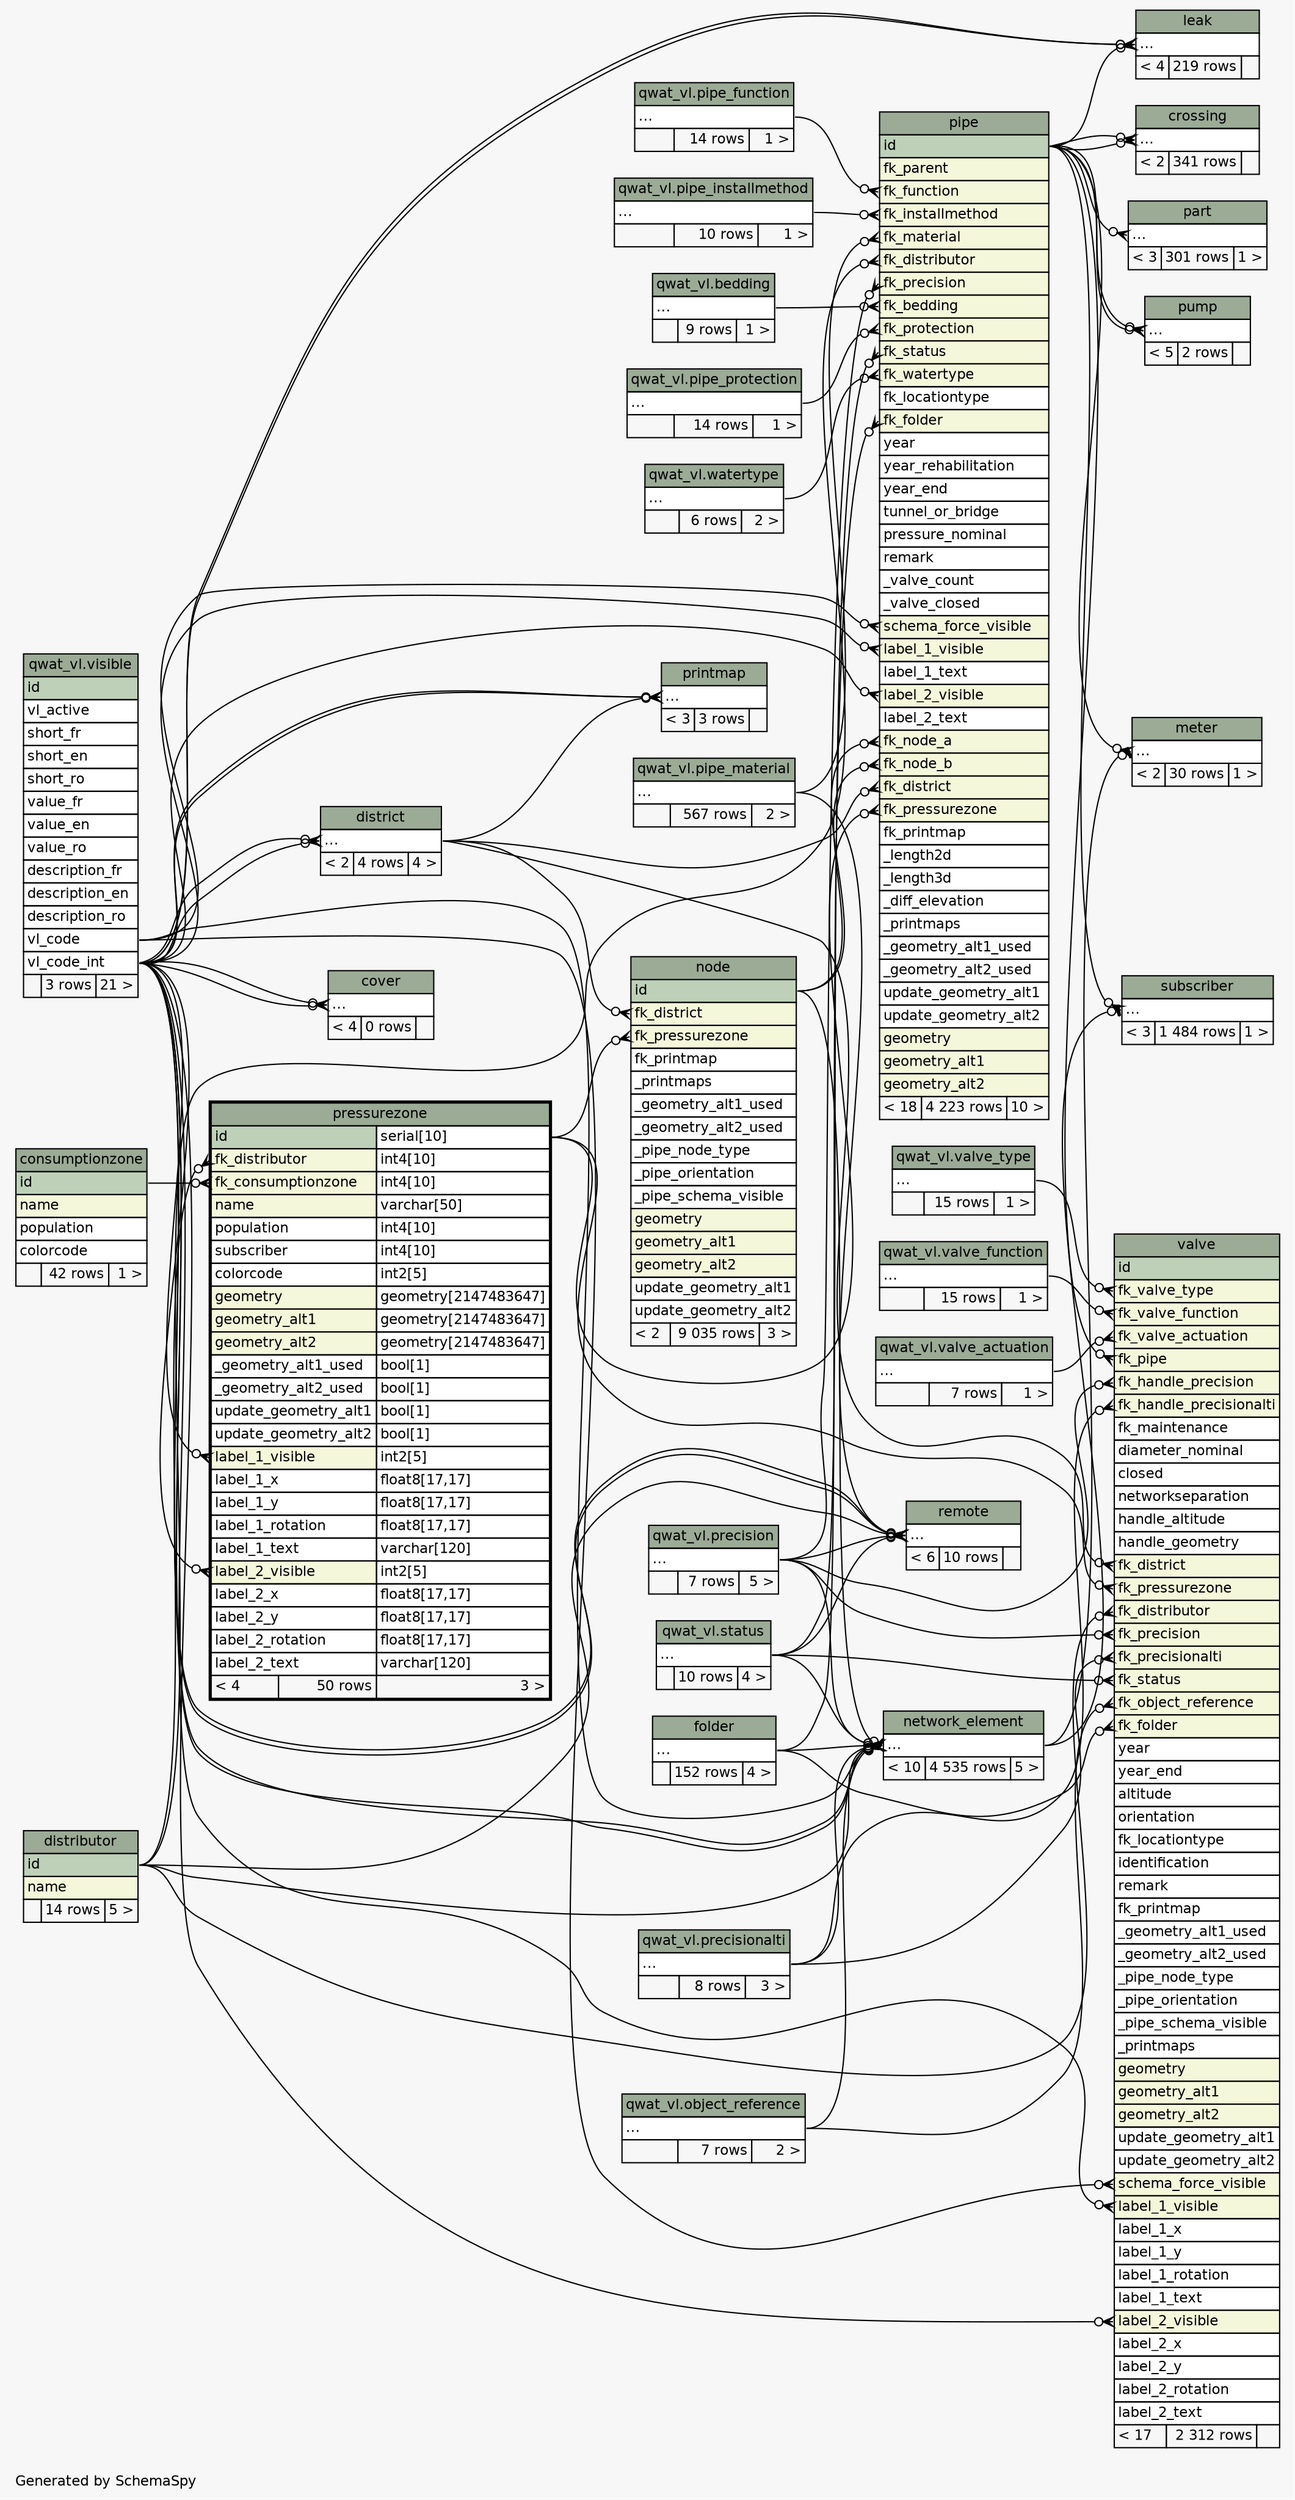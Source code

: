 // dot 2.38.0 on Linux 4.8.0-42-generic
// SchemaSpy rev 590
digraph "twoDegreesRelationshipsDiagram" {
  graph [
    rankdir="RL"
    bgcolor="#f7f7f7"
    label="\nGenerated by SchemaSpy"
    labeljust="l"
    nodesep="0.18"
    ranksep="0.46"
    fontname="Helvetica"
    fontsize="11"
  ];
  node [
    fontname="Helvetica"
    fontsize="11"
    shape="plaintext"
  ];
  edge [
    arrowsize="0.8"
  ];
  "cover":"elipses":w -> "qwat_vl.visible":"vl_code_int":e [arrowhead=none dir=back arrowtail=crowodot];
  "cover":"elipses":w -> "qwat_vl.visible":"vl_code_int":e [arrowhead=none dir=back arrowtail=crowodot];
  "crossing":"elipses":w -> "pipe":"id":e [arrowhead=none dir=back arrowtail=crowodot];
  "crossing":"elipses":w -> "pipe":"id":e [arrowhead=none dir=back arrowtail=crowodot];
  "district":"elipses":w -> "qwat_vl.visible":"vl_code_int":e [arrowhead=none dir=back arrowtail=crowodot];
  "district":"elipses":w -> "qwat_vl.visible":"vl_code_int":e [arrowhead=none dir=back arrowtail=crowodot];
  "leak":"elipses":w -> "pipe":"id":e [arrowhead=none dir=back arrowtail=crowodot];
  "leak":"elipses":w -> "qwat_vl.visible":"vl_code_int":e [arrowhead=none dir=back arrowtail=crowodot];
  "leak":"elipses":w -> "qwat_vl.visible":"vl_code_int":e [arrowhead=none dir=back arrowtail=crowodot];
  "meter":"elipses":w -> "pipe":"id":e [arrowhead=none dir=back arrowtail=crowodot];
  "meter":"elipses":w -> "network_element":"elipses":e [arrowhead=none dir=back arrowtail=teeodot];
  "network_element":"elipses":w -> "distributor":"id":e [arrowhead=none dir=back arrowtail=crowodot];
  "network_element":"elipses":w -> "folder":"elipses":e [arrowhead=none dir=back arrowtail=crowodot];
  "network_element":"elipses":w -> "qwat_vl.object_reference":"elipses":e [arrowhead=none dir=back arrowtail=crowodot];
  "network_element":"elipses":w -> "qwat_vl.precision":"elipses":e [arrowhead=none dir=back arrowtail=crowodot];
  "network_element":"elipses":w -> "qwat_vl.precisionalti":"elipses":e [arrowhead=none dir=back arrowtail=crowodot];
  "network_element":"elipses":w -> "qwat_vl.status":"elipses":e [arrowhead=none dir=back arrowtail=crowodot];
  "network_element":"elipses":w -> "node":"id":e [arrowhead=none dir=back arrowtail=teeodot];
  "network_element":"elipses":w -> "qwat_vl.visible":"vl_code_int":e [arrowhead=none dir=back arrowtail=crowodot];
  "network_element":"elipses":w -> "qwat_vl.visible":"vl_code_int":e [arrowhead=none dir=back arrowtail=crowodot];
  "network_element":"elipses":w -> "qwat_vl.visible":"vl_code":e [arrowhead=none dir=back arrowtail=crowodot];
  "node":"fk_district":w -> "district":"elipses":e [arrowhead=none dir=back arrowtail=crowodot];
  "node":"fk_pressurezone":w -> "pressurezone":"id.type":e [arrowhead=none dir=back arrowtail=crowodot];
  "part":"elipses":w -> "pipe":"id":e [arrowhead=none dir=back arrowtail=crowodot];
  "pipe":"fk_bedding":w -> "qwat_vl.bedding":"elipses":e [arrowhead=none dir=back arrowtail=crowodot];
  "pipe":"fk_distributor":w -> "distributor":"id":e [arrowhead=none dir=back arrowtail=crowodot];
  "pipe":"fk_district":w -> "district":"elipses":e [arrowhead=none dir=back arrowtail=crowodot];
  "pipe":"fk_folder":w -> "folder":"elipses":e [arrowhead=none dir=back arrowtail=crowodot];
  "pipe":"fk_function":w -> "qwat_vl.pipe_function":"elipses":e [arrowhead=none dir=back arrowtail=crowodot];
  "pipe":"fk_installmethod":w -> "qwat_vl.pipe_installmethod":"elipses":e [arrowhead=none dir=back arrowtail=crowodot];
  "pipe":"fk_material":w -> "qwat_vl.pipe_material":"elipses":e [arrowhead=none dir=back arrowtail=crowodot];
  "pipe":"fk_node_a":w -> "node":"id":e [arrowhead=none dir=back arrowtail=crowodot];
  "pipe":"fk_node_b":w -> "node":"id":e [arrowhead=none dir=back arrowtail=crowodot];
  "pipe":"fk_precision":w -> "qwat_vl.precision":"elipses":e [arrowhead=none dir=back arrowtail=crowodot];
  "pipe":"fk_pressurezone":w -> "pressurezone":"id.type":e [arrowhead=none dir=back arrowtail=crowodot];
  "pipe":"fk_protection":w -> "qwat_vl.pipe_protection":"elipses":e [arrowhead=none dir=back arrowtail=crowodot];
  "pipe":"fk_status":w -> "qwat_vl.status":"elipses":e [arrowhead=none dir=back arrowtail=crowodot];
  "pipe":"fk_watertype":w -> "qwat_vl.watertype":"elipses":e [arrowhead=none dir=back arrowtail=crowodot];
  "pipe":"label_1_visible":w -> "qwat_vl.visible":"vl_code_int":e [arrowhead=none dir=back arrowtail=crowodot];
  "pipe":"label_2_visible":w -> "qwat_vl.visible":"vl_code_int":e [arrowhead=none dir=back arrowtail=crowodot];
  "pipe":"schema_force_visible":w -> "qwat_vl.visible":"vl_code":e [arrowhead=none dir=back arrowtail=crowodot];
  "pressurezone":"fk_consumptionzone":w -> "consumptionzone":"id":e [arrowhead=none dir=back arrowtail=crowodot];
  "pressurezone":"fk_distributor":w -> "distributor":"id":e [arrowhead=none dir=back arrowtail=crowodot];
  "pressurezone":"label_1_visible":w -> "qwat_vl.visible":"vl_code_int":e [arrowhead=none dir=back arrowtail=crowodot];
  "pressurezone":"label_2_visible":w -> "qwat_vl.visible":"vl_code_int":e [arrowhead=none dir=back arrowtail=crowodot];
  "printmap":"elipses":w -> "district":"elipses":e [arrowhead=none dir=back arrowtail=crowodot];
  "printmap":"elipses":w -> "qwat_vl.visible":"vl_code_int":e [arrowhead=none dir=back arrowtail=crowodot];
  "printmap":"elipses":w -> "qwat_vl.visible":"vl_code_int":e [arrowhead=none dir=back arrowtail=crowodot];
  "pump":"elipses":w -> "pipe":"id":e [arrowhead=none dir=back arrowtail=crowodot];
  "pump":"elipses":w -> "pipe":"id":e [arrowhead=none dir=back arrowtail=crowodot];
  "remote":"elipses":w -> "distributor":"id":e [arrowhead=none dir=back arrowtail=crowodot];
  "remote":"elipses":w -> "qwat_vl.pipe_material":"elipses":e [arrowhead=none dir=back arrowtail=crowodot];
  "remote":"elipses":w -> "qwat_vl.precision":"elipses":e [arrowhead=none dir=back arrowtail=crowodot];
  "remote":"elipses":w -> "qwat_vl.status":"elipses":e [arrowhead=none dir=back arrowtail=crowodot];
  "remote":"elipses":w -> "qwat_vl.visible":"vl_code_int":e [arrowhead=none dir=back arrowtail=crowodot];
  "remote":"elipses":w -> "qwat_vl.visible":"vl_code_int":e [arrowhead=none dir=back arrowtail=crowodot];
  "subscriber":"elipses":w -> "pipe":"id":e [arrowhead=none dir=back arrowtail=crowodot];
  "subscriber":"elipses":w -> "network_element":"elipses":e [arrowhead=none dir=back arrowtail=teeodot];
  "valve":"fk_distributor":w -> "distributor":"id":e [arrowhead=none dir=back arrowtail=crowodot];
  "valve":"fk_district":w -> "district":"elipses":e [arrowhead=none dir=back arrowtail=crowodot];
  "valve":"fk_folder":w -> "folder":"elipses":e [arrowhead=none dir=back arrowtail=crowodot];
  "valve":"fk_handle_precision":w -> "qwat_vl.precision":"elipses":e [arrowhead=none dir=back arrowtail=crowodot];
  "valve":"fk_handle_precisionalti":w -> "qwat_vl.precisionalti":"elipses":e [arrowhead=none dir=back arrowtail=crowodot];
  "valve":"fk_object_reference":w -> "qwat_vl.object_reference":"elipses":e [arrowhead=none dir=back arrowtail=crowodot];
  "valve":"fk_pipe":w -> "pipe":"id":e [arrowhead=none dir=back arrowtail=crowodot];
  "valve":"fk_precision":w -> "qwat_vl.precision":"elipses":e [arrowhead=none dir=back arrowtail=crowodot];
  "valve":"fk_precisionalti":w -> "qwat_vl.precisionalti":"elipses":e [arrowhead=none dir=back arrowtail=crowodot];
  "valve":"fk_pressurezone":w -> "pressurezone":"id.type":e [arrowhead=none dir=back arrowtail=crowodot];
  "valve":"fk_status":w -> "qwat_vl.status":"elipses":e [arrowhead=none dir=back arrowtail=crowodot];
  "valve":"fk_valve_actuation":w -> "qwat_vl.valve_actuation":"elipses":e [arrowhead=none dir=back arrowtail=crowodot];
  "valve":"fk_valve_function":w -> "qwat_vl.valve_function":"elipses":e [arrowhead=none dir=back arrowtail=crowodot];
  "valve":"fk_valve_type":w -> "qwat_vl.valve_type":"elipses":e [arrowhead=none dir=back arrowtail=crowodot];
  "valve":"label_1_visible":w -> "qwat_vl.visible":"vl_code_int":e [arrowhead=none dir=back arrowtail=crowodot];
  "valve":"label_2_visible":w -> "qwat_vl.visible":"vl_code_int":e [arrowhead=none dir=back arrowtail=crowodot];
  "valve":"schema_force_visible":w -> "qwat_vl.visible":"vl_code":e [arrowhead=none dir=back arrowtail=crowodot];
  "qwat_vl.bedding" [
    label=<
    <TABLE BORDER="0" CELLBORDER="1" CELLSPACING="0" BGCOLOR="#ffffff">
      <TR><TD COLSPAN="3" BGCOLOR="#9bab96" ALIGN="CENTER">qwat_vl.bedding</TD></TR>
      <TR><TD PORT="elipses" COLSPAN="3" ALIGN="LEFT">...</TD></TR>
      <TR><TD ALIGN="LEFT" BGCOLOR="#f7f7f7">  </TD><TD ALIGN="RIGHT" BGCOLOR="#f7f7f7">9 rows</TD><TD ALIGN="RIGHT" BGCOLOR="#f7f7f7">1 &gt;</TD></TR>
    </TABLE>>
    URL="../../qwat_vl/tables/bedding.html"
    tooltip="qwat_vl.bedding"
  ];
  "consumptionzone" [
    label=<
    <TABLE BORDER="0" CELLBORDER="1" CELLSPACING="0" BGCOLOR="#ffffff">
      <TR><TD COLSPAN="3" BGCOLOR="#9bab96" ALIGN="CENTER">consumptionzone</TD></TR>
      <TR><TD PORT="id" COLSPAN="3" BGCOLOR="#bed1b8" ALIGN="LEFT">id</TD></TR>
      <TR><TD PORT="name" COLSPAN="3" BGCOLOR="#f4f7da" ALIGN="LEFT">name</TD></TR>
      <TR><TD PORT="population" COLSPAN="3" ALIGN="LEFT">population</TD></TR>
      <TR><TD PORT="colorcode" COLSPAN="3" ALIGN="LEFT">colorcode</TD></TR>
      <TR><TD ALIGN="LEFT" BGCOLOR="#f7f7f7">  </TD><TD ALIGN="RIGHT" BGCOLOR="#f7f7f7">42 rows</TD><TD ALIGN="RIGHT" BGCOLOR="#f7f7f7">1 &gt;</TD></TR>
    </TABLE>>
    URL="consumptionzone.html"
    tooltip="consumptionzone"
  ];
  "cover" [
    label=<
    <TABLE BORDER="0" CELLBORDER="1" CELLSPACING="0" BGCOLOR="#ffffff">
      <TR><TD COLSPAN="3" BGCOLOR="#9bab96" ALIGN="CENTER">cover</TD></TR>
      <TR><TD PORT="elipses" COLSPAN="3" ALIGN="LEFT">...</TD></TR>
      <TR><TD ALIGN="LEFT" BGCOLOR="#f7f7f7">&lt; 4</TD><TD ALIGN="RIGHT" BGCOLOR="#f7f7f7">0 rows</TD><TD ALIGN="RIGHT" BGCOLOR="#f7f7f7">  </TD></TR>
    </TABLE>>
    URL="cover.html"
    tooltip="cover"
  ];
  "crossing" [
    label=<
    <TABLE BORDER="0" CELLBORDER="1" CELLSPACING="0" BGCOLOR="#ffffff">
      <TR><TD COLSPAN="3" BGCOLOR="#9bab96" ALIGN="CENTER">crossing</TD></TR>
      <TR><TD PORT="elipses" COLSPAN="3" ALIGN="LEFT">...</TD></TR>
      <TR><TD ALIGN="LEFT" BGCOLOR="#f7f7f7">&lt; 2</TD><TD ALIGN="RIGHT" BGCOLOR="#f7f7f7">341 rows</TD><TD ALIGN="RIGHT" BGCOLOR="#f7f7f7">  </TD></TR>
    </TABLE>>
    URL="crossing.html"
    tooltip="crossing"
  ];
  "distributor" [
    label=<
    <TABLE BORDER="0" CELLBORDER="1" CELLSPACING="0" BGCOLOR="#ffffff">
      <TR><TD COLSPAN="3" BGCOLOR="#9bab96" ALIGN="CENTER">distributor</TD></TR>
      <TR><TD PORT="id" COLSPAN="3" BGCOLOR="#bed1b8" ALIGN="LEFT">id</TD></TR>
      <TR><TD PORT="name" COLSPAN="3" BGCOLOR="#f4f7da" ALIGN="LEFT">name</TD></TR>
      <TR><TD ALIGN="LEFT" BGCOLOR="#f7f7f7">  </TD><TD ALIGN="RIGHT" BGCOLOR="#f7f7f7">14 rows</TD><TD ALIGN="RIGHT" BGCOLOR="#f7f7f7">5 &gt;</TD></TR>
    </TABLE>>
    URL="distributor.html"
    tooltip="distributor"
  ];
  "district" [
    label=<
    <TABLE BORDER="0" CELLBORDER="1" CELLSPACING="0" BGCOLOR="#ffffff">
      <TR><TD COLSPAN="3" BGCOLOR="#9bab96" ALIGN="CENTER">district</TD></TR>
      <TR><TD PORT="elipses" COLSPAN="3" ALIGN="LEFT">...</TD></TR>
      <TR><TD ALIGN="LEFT" BGCOLOR="#f7f7f7">&lt; 2</TD><TD ALIGN="RIGHT" BGCOLOR="#f7f7f7">4 rows</TD><TD ALIGN="RIGHT" BGCOLOR="#f7f7f7">4 &gt;</TD></TR>
    </TABLE>>
    URL="district.html"
    tooltip="district"
  ];
  "folder" [
    label=<
    <TABLE BORDER="0" CELLBORDER="1" CELLSPACING="0" BGCOLOR="#ffffff">
      <TR><TD COLSPAN="3" BGCOLOR="#9bab96" ALIGN="CENTER">folder</TD></TR>
      <TR><TD PORT="elipses" COLSPAN="3" ALIGN="LEFT">...</TD></TR>
      <TR><TD ALIGN="LEFT" BGCOLOR="#f7f7f7">  </TD><TD ALIGN="RIGHT" BGCOLOR="#f7f7f7">152 rows</TD><TD ALIGN="RIGHT" BGCOLOR="#f7f7f7">4 &gt;</TD></TR>
    </TABLE>>
    URL="folder.html"
    tooltip="folder"
  ];
  "leak" [
    label=<
    <TABLE BORDER="0" CELLBORDER="1" CELLSPACING="0" BGCOLOR="#ffffff">
      <TR><TD COLSPAN="3" BGCOLOR="#9bab96" ALIGN="CENTER">leak</TD></TR>
      <TR><TD PORT="elipses" COLSPAN="3" ALIGN="LEFT">...</TD></TR>
      <TR><TD ALIGN="LEFT" BGCOLOR="#f7f7f7">&lt; 4</TD><TD ALIGN="RIGHT" BGCOLOR="#f7f7f7">219 rows</TD><TD ALIGN="RIGHT" BGCOLOR="#f7f7f7">  </TD></TR>
    </TABLE>>
    URL="leak.html"
    tooltip="leak"
  ];
  "meter" [
    label=<
    <TABLE BORDER="0" CELLBORDER="1" CELLSPACING="0" BGCOLOR="#ffffff">
      <TR><TD COLSPAN="3" BGCOLOR="#9bab96" ALIGN="CENTER">meter</TD></TR>
      <TR><TD PORT="elipses" COLSPAN="3" ALIGN="LEFT">...</TD></TR>
      <TR><TD ALIGN="LEFT" BGCOLOR="#f7f7f7">&lt; 2</TD><TD ALIGN="RIGHT" BGCOLOR="#f7f7f7">30 rows</TD><TD ALIGN="RIGHT" BGCOLOR="#f7f7f7">1 &gt;</TD></TR>
    </TABLE>>
    URL="meter.html"
    tooltip="meter"
  ];
  "network_element" [
    label=<
    <TABLE BORDER="0" CELLBORDER="1" CELLSPACING="0" BGCOLOR="#ffffff">
      <TR><TD COLSPAN="3" BGCOLOR="#9bab96" ALIGN="CENTER">network_element</TD></TR>
      <TR><TD PORT="elipses" COLSPAN="3" ALIGN="LEFT">...</TD></TR>
      <TR><TD ALIGN="LEFT" BGCOLOR="#f7f7f7">&lt; 10</TD><TD ALIGN="RIGHT" BGCOLOR="#f7f7f7">4 535 rows</TD><TD ALIGN="RIGHT" BGCOLOR="#f7f7f7">5 &gt;</TD></TR>
    </TABLE>>
    URL="network_element.html"
    tooltip="network_element"
  ];
  "node" [
    label=<
    <TABLE BORDER="0" CELLBORDER="1" CELLSPACING="0" BGCOLOR="#ffffff">
      <TR><TD COLSPAN="3" BGCOLOR="#9bab96" ALIGN="CENTER">node</TD></TR>
      <TR><TD PORT="id" COLSPAN="3" BGCOLOR="#bed1b8" ALIGN="LEFT">id</TD></TR>
      <TR><TD PORT="fk_district" COLSPAN="3" BGCOLOR="#f4f7da" ALIGN="LEFT">fk_district</TD></TR>
      <TR><TD PORT="fk_pressurezone" COLSPAN="3" BGCOLOR="#f4f7da" ALIGN="LEFT">fk_pressurezone</TD></TR>
      <TR><TD PORT="fk_printmap" COLSPAN="3" ALIGN="LEFT">fk_printmap</TD></TR>
      <TR><TD PORT="_printmaps" COLSPAN="3" ALIGN="LEFT">_printmaps</TD></TR>
      <TR><TD PORT="_geometry_alt1_used" COLSPAN="3" ALIGN="LEFT">_geometry_alt1_used</TD></TR>
      <TR><TD PORT="_geometry_alt2_used" COLSPAN="3" ALIGN="LEFT">_geometry_alt2_used</TD></TR>
      <TR><TD PORT="_pipe_node_type" COLSPAN="3" ALIGN="LEFT">_pipe_node_type</TD></TR>
      <TR><TD PORT="_pipe_orientation" COLSPAN="3" ALIGN="LEFT">_pipe_orientation</TD></TR>
      <TR><TD PORT="_pipe_schema_visible" COLSPAN="3" ALIGN="LEFT">_pipe_schema_visible</TD></TR>
      <TR><TD PORT="geometry" COLSPAN="3" BGCOLOR="#f4f7da" ALIGN="LEFT">geometry</TD></TR>
      <TR><TD PORT="geometry_alt1" COLSPAN="3" BGCOLOR="#f4f7da" ALIGN="LEFT">geometry_alt1</TD></TR>
      <TR><TD PORT="geometry_alt2" COLSPAN="3" BGCOLOR="#f4f7da" ALIGN="LEFT">geometry_alt2</TD></TR>
      <TR><TD PORT="update_geometry_alt1" COLSPAN="3" ALIGN="LEFT">update_geometry_alt1</TD></TR>
      <TR><TD PORT="update_geometry_alt2" COLSPAN="3" ALIGN="LEFT">update_geometry_alt2</TD></TR>
      <TR><TD ALIGN="LEFT" BGCOLOR="#f7f7f7">&lt; 2</TD><TD ALIGN="RIGHT" BGCOLOR="#f7f7f7">9 035 rows</TD><TD ALIGN="RIGHT" BGCOLOR="#f7f7f7">3 &gt;</TD></TR>
    </TABLE>>
    URL="node.html"
    tooltip="node"
  ];
  "qwat_vl.object_reference" [
    label=<
    <TABLE BORDER="0" CELLBORDER="1" CELLSPACING="0" BGCOLOR="#ffffff">
      <TR><TD COLSPAN="3" BGCOLOR="#9bab96" ALIGN="CENTER">qwat_vl.object_reference</TD></TR>
      <TR><TD PORT="elipses" COLSPAN="3" ALIGN="LEFT">...</TD></TR>
      <TR><TD ALIGN="LEFT" BGCOLOR="#f7f7f7">  </TD><TD ALIGN="RIGHT" BGCOLOR="#f7f7f7">7 rows</TD><TD ALIGN="RIGHT" BGCOLOR="#f7f7f7">2 &gt;</TD></TR>
    </TABLE>>
    URL="../../qwat_vl/tables/object_reference.html"
    tooltip="qwat_vl.object_reference"
  ];
  "part" [
    label=<
    <TABLE BORDER="0" CELLBORDER="1" CELLSPACING="0" BGCOLOR="#ffffff">
      <TR><TD COLSPAN="3" BGCOLOR="#9bab96" ALIGN="CENTER">part</TD></TR>
      <TR><TD PORT="elipses" COLSPAN="3" ALIGN="LEFT">...</TD></TR>
      <TR><TD ALIGN="LEFT" BGCOLOR="#f7f7f7">&lt; 3</TD><TD ALIGN="RIGHT" BGCOLOR="#f7f7f7">301 rows</TD><TD ALIGN="RIGHT" BGCOLOR="#f7f7f7">1 &gt;</TD></TR>
    </TABLE>>
    URL="part.html"
    tooltip="part"
  ];
  "pipe" [
    label=<
    <TABLE BORDER="0" CELLBORDER="1" CELLSPACING="0" BGCOLOR="#ffffff">
      <TR><TD COLSPAN="3" BGCOLOR="#9bab96" ALIGN="CENTER">pipe</TD></TR>
      <TR><TD PORT="id" COLSPAN="3" BGCOLOR="#bed1b8" ALIGN="LEFT">id</TD></TR>
      <TR><TD PORT="fk_parent" COLSPAN="3" BGCOLOR="#f4f7da" ALIGN="LEFT">fk_parent</TD></TR>
      <TR><TD PORT="fk_function" COLSPAN="3" BGCOLOR="#f4f7da" ALIGN="LEFT">fk_function</TD></TR>
      <TR><TD PORT="fk_installmethod" COLSPAN="3" BGCOLOR="#f4f7da" ALIGN="LEFT">fk_installmethod</TD></TR>
      <TR><TD PORT="fk_material" COLSPAN="3" BGCOLOR="#f4f7da" ALIGN="LEFT">fk_material</TD></TR>
      <TR><TD PORT="fk_distributor" COLSPAN="3" BGCOLOR="#f4f7da" ALIGN="LEFT">fk_distributor</TD></TR>
      <TR><TD PORT="fk_precision" COLSPAN="3" BGCOLOR="#f4f7da" ALIGN="LEFT">fk_precision</TD></TR>
      <TR><TD PORT="fk_bedding" COLSPAN="3" BGCOLOR="#f4f7da" ALIGN="LEFT">fk_bedding</TD></TR>
      <TR><TD PORT="fk_protection" COLSPAN="3" BGCOLOR="#f4f7da" ALIGN="LEFT">fk_protection</TD></TR>
      <TR><TD PORT="fk_status" COLSPAN="3" BGCOLOR="#f4f7da" ALIGN="LEFT">fk_status</TD></TR>
      <TR><TD PORT="fk_watertype" COLSPAN="3" BGCOLOR="#f4f7da" ALIGN="LEFT">fk_watertype</TD></TR>
      <TR><TD PORT="fk_locationtype" COLSPAN="3" ALIGN="LEFT">fk_locationtype</TD></TR>
      <TR><TD PORT="fk_folder" COLSPAN="3" BGCOLOR="#f4f7da" ALIGN="LEFT">fk_folder</TD></TR>
      <TR><TD PORT="year" COLSPAN="3" ALIGN="LEFT">year</TD></TR>
      <TR><TD PORT="year_rehabilitation" COLSPAN="3" ALIGN="LEFT">year_rehabilitation</TD></TR>
      <TR><TD PORT="year_end" COLSPAN="3" ALIGN="LEFT">year_end</TD></TR>
      <TR><TD PORT="tunnel_or_bridge" COLSPAN="3" ALIGN="LEFT">tunnel_or_bridge</TD></TR>
      <TR><TD PORT="pressure_nominal" COLSPAN="3" ALIGN="LEFT">pressure_nominal</TD></TR>
      <TR><TD PORT="remark" COLSPAN="3" ALIGN="LEFT">remark</TD></TR>
      <TR><TD PORT="_valve_count" COLSPAN="3" ALIGN="LEFT">_valve_count</TD></TR>
      <TR><TD PORT="_valve_closed" COLSPAN="3" ALIGN="LEFT">_valve_closed</TD></TR>
      <TR><TD PORT="schema_force_visible" COLSPAN="3" BGCOLOR="#f4f7da" ALIGN="LEFT">schema_force_visible</TD></TR>
      <TR><TD PORT="label_1_visible" COLSPAN="3" BGCOLOR="#f4f7da" ALIGN="LEFT">label_1_visible</TD></TR>
      <TR><TD PORT="label_1_text" COLSPAN="3" ALIGN="LEFT">label_1_text</TD></TR>
      <TR><TD PORT="label_2_visible" COLSPAN="3" BGCOLOR="#f4f7da" ALIGN="LEFT">label_2_visible</TD></TR>
      <TR><TD PORT="label_2_text" COLSPAN="3" ALIGN="LEFT">label_2_text</TD></TR>
      <TR><TD PORT="fk_node_a" COLSPAN="3" BGCOLOR="#f4f7da" ALIGN="LEFT">fk_node_a</TD></TR>
      <TR><TD PORT="fk_node_b" COLSPAN="3" BGCOLOR="#f4f7da" ALIGN="LEFT">fk_node_b</TD></TR>
      <TR><TD PORT="fk_district" COLSPAN="3" BGCOLOR="#f4f7da" ALIGN="LEFT">fk_district</TD></TR>
      <TR><TD PORT="fk_pressurezone" COLSPAN="3" BGCOLOR="#f4f7da" ALIGN="LEFT">fk_pressurezone</TD></TR>
      <TR><TD PORT="fk_printmap" COLSPAN="3" ALIGN="LEFT">fk_printmap</TD></TR>
      <TR><TD PORT="_length2d" COLSPAN="3" ALIGN="LEFT">_length2d</TD></TR>
      <TR><TD PORT="_length3d" COLSPAN="3" ALIGN="LEFT">_length3d</TD></TR>
      <TR><TD PORT="_diff_elevation" COLSPAN="3" ALIGN="LEFT">_diff_elevation</TD></TR>
      <TR><TD PORT="_printmaps" COLSPAN="3" ALIGN="LEFT">_printmaps</TD></TR>
      <TR><TD PORT="_geometry_alt1_used" COLSPAN="3" ALIGN="LEFT">_geometry_alt1_used</TD></TR>
      <TR><TD PORT="_geometry_alt2_used" COLSPAN="3" ALIGN="LEFT">_geometry_alt2_used</TD></TR>
      <TR><TD PORT="update_geometry_alt1" COLSPAN="3" ALIGN="LEFT">update_geometry_alt1</TD></TR>
      <TR><TD PORT="update_geometry_alt2" COLSPAN="3" ALIGN="LEFT">update_geometry_alt2</TD></TR>
      <TR><TD PORT="geometry" COLSPAN="3" BGCOLOR="#f4f7da" ALIGN="LEFT">geometry</TD></TR>
      <TR><TD PORT="geometry_alt1" COLSPAN="3" BGCOLOR="#f4f7da" ALIGN="LEFT">geometry_alt1</TD></TR>
      <TR><TD PORT="geometry_alt2" COLSPAN="3" BGCOLOR="#f4f7da" ALIGN="LEFT">geometry_alt2</TD></TR>
      <TR><TD ALIGN="LEFT" BGCOLOR="#f7f7f7">&lt; 18</TD><TD ALIGN="RIGHT" BGCOLOR="#f7f7f7">4 223 rows</TD><TD ALIGN="RIGHT" BGCOLOR="#f7f7f7">10 &gt;</TD></TR>
    </TABLE>>
    URL="pipe.html"
    tooltip="pipe"
  ];
  "qwat_vl.pipe_function" [
    label=<
    <TABLE BORDER="0" CELLBORDER="1" CELLSPACING="0" BGCOLOR="#ffffff">
      <TR><TD COLSPAN="3" BGCOLOR="#9bab96" ALIGN="CENTER">qwat_vl.pipe_function</TD></TR>
      <TR><TD PORT="elipses" COLSPAN="3" ALIGN="LEFT">...</TD></TR>
      <TR><TD ALIGN="LEFT" BGCOLOR="#f7f7f7">  </TD><TD ALIGN="RIGHT" BGCOLOR="#f7f7f7">14 rows</TD><TD ALIGN="RIGHT" BGCOLOR="#f7f7f7">1 &gt;</TD></TR>
    </TABLE>>
    URL="../../qwat_vl/tables/pipe_function.html"
    tooltip="qwat_vl.pipe_function"
  ];
  "qwat_vl.pipe_installmethod" [
    label=<
    <TABLE BORDER="0" CELLBORDER="1" CELLSPACING="0" BGCOLOR="#ffffff">
      <TR><TD COLSPAN="3" BGCOLOR="#9bab96" ALIGN="CENTER">qwat_vl.pipe_installmethod</TD></TR>
      <TR><TD PORT="elipses" COLSPAN="3" ALIGN="LEFT">...</TD></TR>
      <TR><TD ALIGN="LEFT" BGCOLOR="#f7f7f7">  </TD><TD ALIGN="RIGHT" BGCOLOR="#f7f7f7">10 rows</TD><TD ALIGN="RIGHT" BGCOLOR="#f7f7f7">1 &gt;</TD></TR>
    </TABLE>>
    URL="../../qwat_vl/tables/pipe_installmethod.html"
    tooltip="qwat_vl.pipe_installmethod"
  ];
  "qwat_vl.pipe_material" [
    label=<
    <TABLE BORDER="0" CELLBORDER="1" CELLSPACING="0" BGCOLOR="#ffffff">
      <TR><TD COLSPAN="3" BGCOLOR="#9bab96" ALIGN="CENTER">qwat_vl.pipe_material</TD></TR>
      <TR><TD PORT="elipses" COLSPAN="3" ALIGN="LEFT">...</TD></TR>
      <TR><TD ALIGN="LEFT" BGCOLOR="#f7f7f7">  </TD><TD ALIGN="RIGHT" BGCOLOR="#f7f7f7">567 rows</TD><TD ALIGN="RIGHT" BGCOLOR="#f7f7f7">2 &gt;</TD></TR>
    </TABLE>>
    URL="../../qwat_vl/tables/pipe_material.html"
    tooltip="qwat_vl.pipe_material"
  ];
  "qwat_vl.pipe_protection" [
    label=<
    <TABLE BORDER="0" CELLBORDER="1" CELLSPACING="0" BGCOLOR="#ffffff">
      <TR><TD COLSPAN="3" BGCOLOR="#9bab96" ALIGN="CENTER">qwat_vl.pipe_protection</TD></TR>
      <TR><TD PORT="elipses" COLSPAN="3" ALIGN="LEFT">...</TD></TR>
      <TR><TD ALIGN="LEFT" BGCOLOR="#f7f7f7">  </TD><TD ALIGN="RIGHT" BGCOLOR="#f7f7f7">14 rows</TD><TD ALIGN="RIGHT" BGCOLOR="#f7f7f7">1 &gt;</TD></TR>
    </TABLE>>
    URL="../../qwat_vl/tables/pipe_protection.html"
    tooltip="qwat_vl.pipe_protection"
  ];
  "qwat_vl.precision" [
    label=<
    <TABLE BORDER="0" CELLBORDER="1" CELLSPACING="0" BGCOLOR="#ffffff">
      <TR><TD COLSPAN="3" BGCOLOR="#9bab96" ALIGN="CENTER">qwat_vl.precision</TD></TR>
      <TR><TD PORT="elipses" COLSPAN="3" ALIGN="LEFT">...</TD></TR>
      <TR><TD ALIGN="LEFT" BGCOLOR="#f7f7f7">  </TD><TD ALIGN="RIGHT" BGCOLOR="#f7f7f7">7 rows</TD><TD ALIGN="RIGHT" BGCOLOR="#f7f7f7">5 &gt;</TD></TR>
    </TABLE>>
    URL="../../qwat_vl/tables/precision.html"
    tooltip="qwat_vl.precision"
  ];
  "qwat_vl.precisionalti" [
    label=<
    <TABLE BORDER="0" CELLBORDER="1" CELLSPACING="0" BGCOLOR="#ffffff">
      <TR><TD COLSPAN="3" BGCOLOR="#9bab96" ALIGN="CENTER">qwat_vl.precisionalti</TD></TR>
      <TR><TD PORT="elipses" COLSPAN="3" ALIGN="LEFT">...</TD></TR>
      <TR><TD ALIGN="LEFT" BGCOLOR="#f7f7f7">  </TD><TD ALIGN="RIGHT" BGCOLOR="#f7f7f7">8 rows</TD><TD ALIGN="RIGHT" BGCOLOR="#f7f7f7">3 &gt;</TD></TR>
    </TABLE>>
    URL="../../qwat_vl/tables/precisionalti.html"
    tooltip="qwat_vl.precisionalti"
  ];
  "pressurezone" [
    label=<
    <TABLE BORDER="2" CELLBORDER="1" CELLSPACING="0" BGCOLOR="#ffffff">
      <TR><TD COLSPAN="3" BGCOLOR="#9bab96" ALIGN="CENTER">pressurezone</TD></TR>
      <TR><TD PORT="id" COLSPAN="2" BGCOLOR="#bed1b8" ALIGN="LEFT">id</TD><TD PORT="id.type" ALIGN="LEFT">serial[10]</TD></TR>
      <TR><TD PORT="fk_distributor" COLSPAN="2" BGCOLOR="#f4f7da" ALIGN="LEFT">fk_distributor</TD><TD PORT="fk_distributor.type" ALIGN="LEFT">int4[10]</TD></TR>
      <TR><TD PORT="fk_consumptionzone" COLSPAN="2" BGCOLOR="#f4f7da" ALIGN="LEFT">fk_consumptionzone</TD><TD PORT="fk_consumptionzone.type" ALIGN="LEFT">int4[10]</TD></TR>
      <TR><TD PORT="name" COLSPAN="2" BGCOLOR="#f4f7da" ALIGN="LEFT">name</TD><TD PORT="name.type" ALIGN="LEFT">varchar[50]</TD></TR>
      <TR><TD PORT="population" COLSPAN="2" ALIGN="LEFT">population</TD><TD PORT="population.type" ALIGN="LEFT">int4[10]</TD></TR>
      <TR><TD PORT="subscriber" COLSPAN="2" ALIGN="LEFT">subscriber</TD><TD PORT="subscriber.type" ALIGN="LEFT">int4[10]</TD></TR>
      <TR><TD PORT="colorcode" COLSPAN="2" ALIGN="LEFT">colorcode</TD><TD PORT="colorcode.type" ALIGN="LEFT">int2[5]</TD></TR>
      <TR><TD PORT="geometry" COLSPAN="2" BGCOLOR="#f4f7da" ALIGN="LEFT">geometry</TD><TD PORT="geometry.type" ALIGN="LEFT">geometry[2147483647]</TD></TR>
      <TR><TD PORT="geometry_alt1" COLSPAN="2" BGCOLOR="#f4f7da" ALIGN="LEFT">geometry_alt1</TD><TD PORT="geometry_alt1.type" ALIGN="LEFT">geometry[2147483647]</TD></TR>
      <TR><TD PORT="geometry_alt2" COLSPAN="2" BGCOLOR="#f4f7da" ALIGN="LEFT">geometry_alt2</TD><TD PORT="geometry_alt2.type" ALIGN="LEFT">geometry[2147483647]</TD></TR>
      <TR><TD PORT="_geometry_alt1_used" COLSPAN="2" ALIGN="LEFT">_geometry_alt1_used</TD><TD PORT="_geometry_alt1_used.type" ALIGN="LEFT">bool[1]</TD></TR>
      <TR><TD PORT="_geometry_alt2_used" COLSPAN="2" ALIGN="LEFT">_geometry_alt2_used</TD><TD PORT="_geometry_alt2_used.type" ALIGN="LEFT">bool[1]</TD></TR>
      <TR><TD PORT="update_geometry_alt1" COLSPAN="2" ALIGN="LEFT">update_geometry_alt1</TD><TD PORT="update_geometry_alt1.type" ALIGN="LEFT">bool[1]</TD></TR>
      <TR><TD PORT="update_geometry_alt2" COLSPAN="2" ALIGN="LEFT">update_geometry_alt2</TD><TD PORT="update_geometry_alt2.type" ALIGN="LEFT">bool[1]</TD></TR>
      <TR><TD PORT="label_1_visible" COLSPAN="2" BGCOLOR="#f4f7da" ALIGN="LEFT">label_1_visible</TD><TD PORT="label_1_visible.type" ALIGN="LEFT">int2[5]</TD></TR>
      <TR><TD PORT="label_1_x" COLSPAN="2" ALIGN="LEFT">label_1_x</TD><TD PORT="label_1_x.type" ALIGN="LEFT">float8[17,17]</TD></TR>
      <TR><TD PORT="label_1_y" COLSPAN="2" ALIGN="LEFT">label_1_y</TD><TD PORT="label_1_y.type" ALIGN="LEFT">float8[17,17]</TD></TR>
      <TR><TD PORT="label_1_rotation" COLSPAN="2" ALIGN="LEFT">label_1_rotation</TD><TD PORT="label_1_rotation.type" ALIGN="LEFT">float8[17,17]</TD></TR>
      <TR><TD PORT="label_1_text" COLSPAN="2" ALIGN="LEFT">label_1_text</TD><TD PORT="label_1_text.type" ALIGN="LEFT">varchar[120]</TD></TR>
      <TR><TD PORT="label_2_visible" COLSPAN="2" BGCOLOR="#f4f7da" ALIGN="LEFT">label_2_visible</TD><TD PORT="label_2_visible.type" ALIGN="LEFT">int2[5]</TD></TR>
      <TR><TD PORT="label_2_x" COLSPAN="2" ALIGN="LEFT">label_2_x</TD><TD PORT="label_2_x.type" ALIGN="LEFT">float8[17,17]</TD></TR>
      <TR><TD PORT="label_2_y" COLSPAN="2" ALIGN="LEFT">label_2_y</TD><TD PORT="label_2_y.type" ALIGN="LEFT">float8[17,17]</TD></TR>
      <TR><TD PORT="label_2_rotation" COLSPAN="2" ALIGN="LEFT">label_2_rotation</TD><TD PORT="label_2_rotation.type" ALIGN="LEFT">float8[17,17]</TD></TR>
      <TR><TD PORT="label_2_text" COLSPAN="2" ALIGN="LEFT">label_2_text</TD><TD PORT="label_2_text.type" ALIGN="LEFT">varchar[120]</TD></TR>
      <TR><TD ALIGN="LEFT" BGCOLOR="#f7f7f7">&lt; 4</TD><TD ALIGN="RIGHT" BGCOLOR="#f7f7f7">50 rows</TD><TD ALIGN="RIGHT" BGCOLOR="#f7f7f7">3 &gt;</TD></TR>
    </TABLE>>
    URL="pressurezone.html"
    tooltip="pressurezone"
  ];
  "printmap" [
    label=<
    <TABLE BORDER="0" CELLBORDER="1" CELLSPACING="0" BGCOLOR="#ffffff">
      <TR><TD COLSPAN="3" BGCOLOR="#9bab96" ALIGN="CENTER">printmap</TD></TR>
      <TR><TD PORT="elipses" COLSPAN="3" ALIGN="LEFT">...</TD></TR>
      <TR><TD ALIGN="LEFT" BGCOLOR="#f7f7f7">&lt; 3</TD><TD ALIGN="RIGHT" BGCOLOR="#f7f7f7">3 rows</TD><TD ALIGN="RIGHT" BGCOLOR="#f7f7f7">  </TD></TR>
    </TABLE>>
    URL="printmap.html"
    tooltip="printmap"
  ];
  "pump" [
    label=<
    <TABLE BORDER="0" CELLBORDER="1" CELLSPACING="0" BGCOLOR="#ffffff">
      <TR><TD COLSPAN="3" BGCOLOR="#9bab96" ALIGN="CENTER">pump</TD></TR>
      <TR><TD PORT="elipses" COLSPAN="3" ALIGN="LEFT">...</TD></TR>
      <TR><TD ALIGN="LEFT" BGCOLOR="#f7f7f7">&lt; 5</TD><TD ALIGN="RIGHT" BGCOLOR="#f7f7f7">2 rows</TD><TD ALIGN="RIGHT" BGCOLOR="#f7f7f7">  </TD></TR>
    </TABLE>>
    URL="pump.html"
    tooltip="pump"
  ];
  "remote" [
    label=<
    <TABLE BORDER="0" CELLBORDER="1" CELLSPACING="0" BGCOLOR="#ffffff">
      <TR><TD COLSPAN="3" BGCOLOR="#9bab96" ALIGN="CENTER">remote</TD></TR>
      <TR><TD PORT="elipses" COLSPAN="3" ALIGN="LEFT">...</TD></TR>
      <TR><TD ALIGN="LEFT" BGCOLOR="#f7f7f7">&lt; 6</TD><TD ALIGN="RIGHT" BGCOLOR="#f7f7f7">10 rows</TD><TD ALIGN="RIGHT" BGCOLOR="#f7f7f7">  </TD></TR>
    </TABLE>>
    URL="remote.html"
    tooltip="remote"
  ];
  "qwat_vl.status" [
    label=<
    <TABLE BORDER="0" CELLBORDER="1" CELLSPACING="0" BGCOLOR="#ffffff">
      <TR><TD COLSPAN="3" BGCOLOR="#9bab96" ALIGN="CENTER">qwat_vl.status</TD></TR>
      <TR><TD PORT="elipses" COLSPAN="3" ALIGN="LEFT">...</TD></TR>
      <TR><TD ALIGN="LEFT" BGCOLOR="#f7f7f7">  </TD><TD ALIGN="RIGHT" BGCOLOR="#f7f7f7">10 rows</TD><TD ALIGN="RIGHT" BGCOLOR="#f7f7f7">4 &gt;</TD></TR>
    </TABLE>>
    URL="../../qwat_vl/tables/status.html"
    tooltip="qwat_vl.status"
  ];
  "subscriber" [
    label=<
    <TABLE BORDER="0" CELLBORDER="1" CELLSPACING="0" BGCOLOR="#ffffff">
      <TR><TD COLSPAN="3" BGCOLOR="#9bab96" ALIGN="CENTER">subscriber</TD></TR>
      <TR><TD PORT="elipses" COLSPAN="3" ALIGN="LEFT">...</TD></TR>
      <TR><TD ALIGN="LEFT" BGCOLOR="#f7f7f7">&lt; 3</TD><TD ALIGN="RIGHT" BGCOLOR="#f7f7f7">1 484 rows</TD><TD ALIGN="RIGHT" BGCOLOR="#f7f7f7">1 &gt;</TD></TR>
    </TABLE>>
    URL="subscriber.html"
    tooltip="subscriber"
  ];
  "valve" [
    label=<
    <TABLE BORDER="0" CELLBORDER="1" CELLSPACING="0" BGCOLOR="#ffffff">
      <TR><TD COLSPAN="3" BGCOLOR="#9bab96" ALIGN="CENTER">valve</TD></TR>
      <TR><TD PORT="id" COLSPAN="3" BGCOLOR="#bed1b8" ALIGN="LEFT">id</TD></TR>
      <TR><TD PORT="fk_valve_type" COLSPAN="3" BGCOLOR="#f4f7da" ALIGN="LEFT">fk_valve_type</TD></TR>
      <TR><TD PORT="fk_valve_function" COLSPAN="3" BGCOLOR="#f4f7da" ALIGN="LEFT">fk_valve_function</TD></TR>
      <TR><TD PORT="fk_valve_actuation" COLSPAN="3" BGCOLOR="#f4f7da" ALIGN="LEFT">fk_valve_actuation</TD></TR>
      <TR><TD PORT="fk_pipe" COLSPAN="3" BGCOLOR="#f4f7da" ALIGN="LEFT">fk_pipe</TD></TR>
      <TR><TD PORT="fk_handle_precision" COLSPAN="3" BGCOLOR="#f4f7da" ALIGN="LEFT">fk_handle_precision</TD></TR>
      <TR><TD PORT="fk_handle_precisionalti" COLSPAN="3" BGCOLOR="#f4f7da" ALIGN="LEFT">fk_handle_precisionalti</TD></TR>
      <TR><TD PORT="fk_maintenance" COLSPAN="3" ALIGN="LEFT">fk_maintenance</TD></TR>
      <TR><TD PORT="diameter_nominal" COLSPAN="3" ALIGN="LEFT">diameter_nominal</TD></TR>
      <TR><TD PORT="closed" COLSPAN="3" ALIGN="LEFT">closed</TD></TR>
      <TR><TD PORT="networkseparation" COLSPAN="3" ALIGN="LEFT">networkseparation</TD></TR>
      <TR><TD PORT="handle_altitude" COLSPAN="3" ALIGN="LEFT">handle_altitude</TD></TR>
      <TR><TD PORT="handle_geometry" COLSPAN="3" ALIGN="LEFT">handle_geometry</TD></TR>
      <TR><TD PORT="fk_district" COLSPAN="3" BGCOLOR="#f4f7da" ALIGN="LEFT">fk_district</TD></TR>
      <TR><TD PORT="fk_pressurezone" COLSPAN="3" BGCOLOR="#f4f7da" ALIGN="LEFT">fk_pressurezone</TD></TR>
      <TR><TD PORT="fk_distributor" COLSPAN="3" BGCOLOR="#f4f7da" ALIGN="LEFT">fk_distributor</TD></TR>
      <TR><TD PORT="fk_precision" COLSPAN="3" BGCOLOR="#f4f7da" ALIGN="LEFT">fk_precision</TD></TR>
      <TR><TD PORT="fk_precisionalti" COLSPAN="3" BGCOLOR="#f4f7da" ALIGN="LEFT">fk_precisionalti</TD></TR>
      <TR><TD PORT="fk_status" COLSPAN="3" BGCOLOR="#f4f7da" ALIGN="LEFT">fk_status</TD></TR>
      <TR><TD PORT="fk_object_reference" COLSPAN="3" BGCOLOR="#f4f7da" ALIGN="LEFT">fk_object_reference</TD></TR>
      <TR><TD PORT="fk_folder" COLSPAN="3" BGCOLOR="#f4f7da" ALIGN="LEFT">fk_folder</TD></TR>
      <TR><TD PORT="year" COLSPAN="3" ALIGN="LEFT">year</TD></TR>
      <TR><TD PORT="year_end" COLSPAN="3" ALIGN="LEFT">year_end</TD></TR>
      <TR><TD PORT="altitude" COLSPAN="3" ALIGN="LEFT">altitude</TD></TR>
      <TR><TD PORT="orientation" COLSPAN="3" ALIGN="LEFT">orientation</TD></TR>
      <TR><TD PORT="fk_locationtype" COLSPAN="3" ALIGN="LEFT">fk_locationtype</TD></TR>
      <TR><TD PORT="identification" COLSPAN="3" ALIGN="LEFT">identification</TD></TR>
      <TR><TD PORT="remark" COLSPAN="3" ALIGN="LEFT">remark</TD></TR>
      <TR><TD PORT="fk_printmap" COLSPAN="3" ALIGN="LEFT">fk_printmap</TD></TR>
      <TR><TD PORT="_geometry_alt1_used" COLSPAN="3" ALIGN="LEFT">_geometry_alt1_used</TD></TR>
      <TR><TD PORT="_geometry_alt2_used" COLSPAN="3" ALIGN="LEFT">_geometry_alt2_used</TD></TR>
      <TR><TD PORT="_pipe_node_type" COLSPAN="3" ALIGN="LEFT">_pipe_node_type</TD></TR>
      <TR><TD PORT="_pipe_orientation" COLSPAN="3" ALIGN="LEFT">_pipe_orientation</TD></TR>
      <TR><TD PORT="_pipe_schema_visible" COLSPAN="3" ALIGN="LEFT">_pipe_schema_visible</TD></TR>
      <TR><TD PORT="_printmaps" COLSPAN="3" ALIGN="LEFT">_printmaps</TD></TR>
      <TR><TD PORT="geometry" COLSPAN="3" BGCOLOR="#f4f7da" ALIGN="LEFT">geometry</TD></TR>
      <TR><TD PORT="geometry_alt1" COLSPAN="3" BGCOLOR="#f4f7da" ALIGN="LEFT">geometry_alt1</TD></TR>
      <TR><TD PORT="geometry_alt2" COLSPAN="3" BGCOLOR="#f4f7da" ALIGN="LEFT">geometry_alt2</TD></TR>
      <TR><TD PORT="update_geometry_alt1" COLSPAN="3" ALIGN="LEFT">update_geometry_alt1</TD></TR>
      <TR><TD PORT="update_geometry_alt2" COLSPAN="3" ALIGN="LEFT">update_geometry_alt2</TD></TR>
      <TR><TD PORT="schema_force_visible" COLSPAN="3" BGCOLOR="#f4f7da" ALIGN="LEFT">schema_force_visible</TD></TR>
      <TR><TD PORT="label_1_visible" COLSPAN="3" BGCOLOR="#f4f7da" ALIGN="LEFT">label_1_visible</TD></TR>
      <TR><TD PORT="label_1_x" COLSPAN="3" ALIGN="LEFT">label_1_x</TD></TR>
      <TR><TD PORT="label_1_y" COLSPAN="3" ALIGN="LEFT">label_1_y</TD></TR>
      <TR><TD PORT="label_1_rotation" COLSPAN="3" ALIGN="LEFT">label_1_rotation</TD></TR>
      <TR><TD PORT="label_1_text" COLSPAN="3" ALIGN="LEFT">label_1_text</TD></TR>
      <TR><TD PORT="label_2_visible" COLSPAN="3" BGCOLOR="#f4f7da" ALIGN="LEFT">label_2_visible</TD></TR>
      <TR><TD PORT="label_2_x" COLSPAN="3" ALIGN="LEFT">label_2_x</TD></TR>
      <TR><TD PORT="label_2_y" COLSPAN="3" ALIGN="LEFT">label_2_y</TD></TR>
      <TR><TD PORT="label_2_rotation" COLSPAN="3" ALIGN="LEFT">label_2_rotation</TD></TR>
      <TR><TD PORT="label_2_text" COLSPAN="3" ALIGN="LEFT">label_2_text</TD></TR>
      <TR><TD ALIGN="LEFT" BGCOLOR="#f7f7f7">&lt; 17</TD><TD ALIGN="RIGHT" BGCOLOR="#f7f7f7">2 312 rows</TD><TD ALIGN="RIGHT" BGCOLOR="#f7f7f7">  </TD></TR>
    </TABLE>>
    URL="valve.html"
    tooltip="valve"
  ];
  "qwat_vl.valve_actuation" [
    label=<
    <TABLE BORDER="0" CELLBORDER="1" CELLSPACING="0" BGCOLOR="#ffffff">
      <TR><TD COLSPAN="3" BGCOLOR="#9bab96" ALIGN="CENTER">qwat_vl.valve_actuation</TD></TR>
      <TR><TD PORT="elipses" COLSPAN="3" ALIGN="LEFT">...</TD></TR>
      <TR><TD ALIGN="LEFT" BGCOLOR="#f7f7f7">  </TD><TD ALIGN="RIGHT" BGCOLOR="#f7f7f7">7 rows</TD><TD ALIGN="RIGHT" BGCOLOR="#f7f7f7">1 &gt;</TD></TR>
    </TABLE>>
    URL="../../qwat_vl/tables/valve_actuation.html"
    tooltip="qwat_vl.valve_actuation"
  ];
  "qwat_vl.valve_function" [
    label=<
    <TABLE BORDER="0" CELLBORDER="1" CELLSPACING="0" BGCOLOR="#ffffff">
      <TR><TD COLSPAN="3" BGCOLOR="#9bab96" ALIGN="CENTER">qwat_vl.valve_function</TD></TR>
      <TR><TD PORT="elipses" COLSPAN="3" ALIGN="LEFT">...</TD></TR>
      <TR><TD ALIGN="LEFT" BGCOLOR="#f7f7f7">  </TD><TD ALIGN="RIGHT" BGCOLOR="#f7f7f7">15 rows</TD><TD ALIGN="RIGHT" BGCOLOR="#f7f7f7">1 &gt;</TD></TR>
    </TABLE>>
    URL="../../qwat_vl/tables/valve_function.html"
    tooltip="qwat_vl.valve_function"
  ];
  "qwat_vl.valve_type" [
    label=<
    <TABLE BORDER="0" CELLBORDER="1" CELLSPACING="0" BGCOLOR="#ffffff">
      <TR><TD COLSPAN="3" BGCOLOR="#9bab96" ALIGN="CENTER">qwat_vl.valve_type</TD></TR>
      <TR><TD PORT="elipses" COLSPAN="3" ALIGN="LEFT">...</TD></TR>
      <TR><TD ALIGN="LEFT" BGCOLOR="#f7f7f7">  </TD><TD ALIGN="RIGHT" BGCOLOR="#f7f7f7">15 rows</TD><TD ALIGN="RIGHT" BGCOLOR="#f7f7f7">1 &gt;</TD></TR>
    </TABLE>>
    URL="../../qwat_vl/tables/valve_type.html"
    tooltip="qwat_vl.valve_type"
  ];
  "qwat_vl.visible" [
    label=<
    <TABLE BORDER="0" CELLBORDER="1" CELLSPACING="0" BGCOLOR="#ffffff">
      <TR><TD COLSPAN="3" BGCOLOR="#9bab96" ALIGN="CENTER">qwat_vl.visible</TD></TR>
      <TR><TD PORT="id" COLSPAN="3" BGCOLOR="#bed1b8" ALIGN="LEFT">id</TD></TR>
      <TR><TD PORT="vl_active" COLSPAN="3" ALIGN="LEFT">vl_active</TD></TR>
      <TR><TD PORT="short_fr" COLSPAN="3" ALIGN="LEFT">short_fr</TD></TR>
      <TR><TD PORT="short_en" COLSPAN="3" ALIGN="LEFT">short_en</TD></TR>
      <TR><TD PORT="short_ro" COLSPAN="3" ALIGN="LEFT">short_ro</TD></TR>
      <TR><TD PORT="value_fr" COLSPAN="3" ALIGN="LEFT">value_fr</TD></TR>
      <TR><TD PORT="value_en" COLSPAN="3" ALIGN="LEFT">value_en</TD></TR>
      <TR><TD PORT="value_ro" COLSPAN="3" ALIGN="LEFT">value_ro</TD></TR>
      <TR><TD PORT="description_fr" COLSPAN="3" ALIGN="LEFT">description_fr</TD></TR>
      <TR><TD PORT="description_en" COLSPAN="3" ALIGN="LEFT">description_en</TD></TR>
      <TR><TD PORT="description_ro" COLSPAN="3" ALIGN="LEFT">description_ro</TD></TR>
      <TR><TD PORT="vl_code" COLSPAN="3" ALIGN="LEFT">vl_code</TD></TR>
      <TR><TD PORT="vl_code_int" COLSPAN="3" ALIGN="LEFT">vl_code_int</TD></TR>
      <TR><TD ALIGN="LEFT" BGCOLOR="#f7f7f7">  </TD><TD ALIGN="RIGHT" BGCOLOR="#f7f7f7">3 rows</TD><TD ALIGN="RIGHT" BGCOLOR="#f7f7f7">21 &gt;</TD></TR>
    </TABLE>>
    URL="../../qwat_vl/tables/visible.html"
    tooltip="qwat_vl.visible"
  ];
  "qwat_vl.watertype" [
    label=<
    <TABLE BORDER="0" CELLBORDER="1" CELLSPACING="0" BGCOLOR="#ffffff">
      <TR><TD COLSPAN="3" BGCOLOR="#9bab96" ALIGN="CENTER">qwat_vl.watertype</TD></TR>
      <TR><TD PORT="elipses" COLSPAN="3" ALIGN="LEFT">...</TD></TR>
      <TR><TD ALIGN="LEFT" BGCOLOR="#f7f7f7">  </TD><TD ALIGN="RIGHT" BGCOLOR="#f7f7f7">6 rows</TD><TD ALIGN="RIGHT" BGCOLOR="#f7f7f7">2 &gt;</TD></TR>
    </TABLE>>
    URL="../../qwat_vl/tables/watertype.html"
    tooltip="qwat_vl.watertype"
  ];
}
